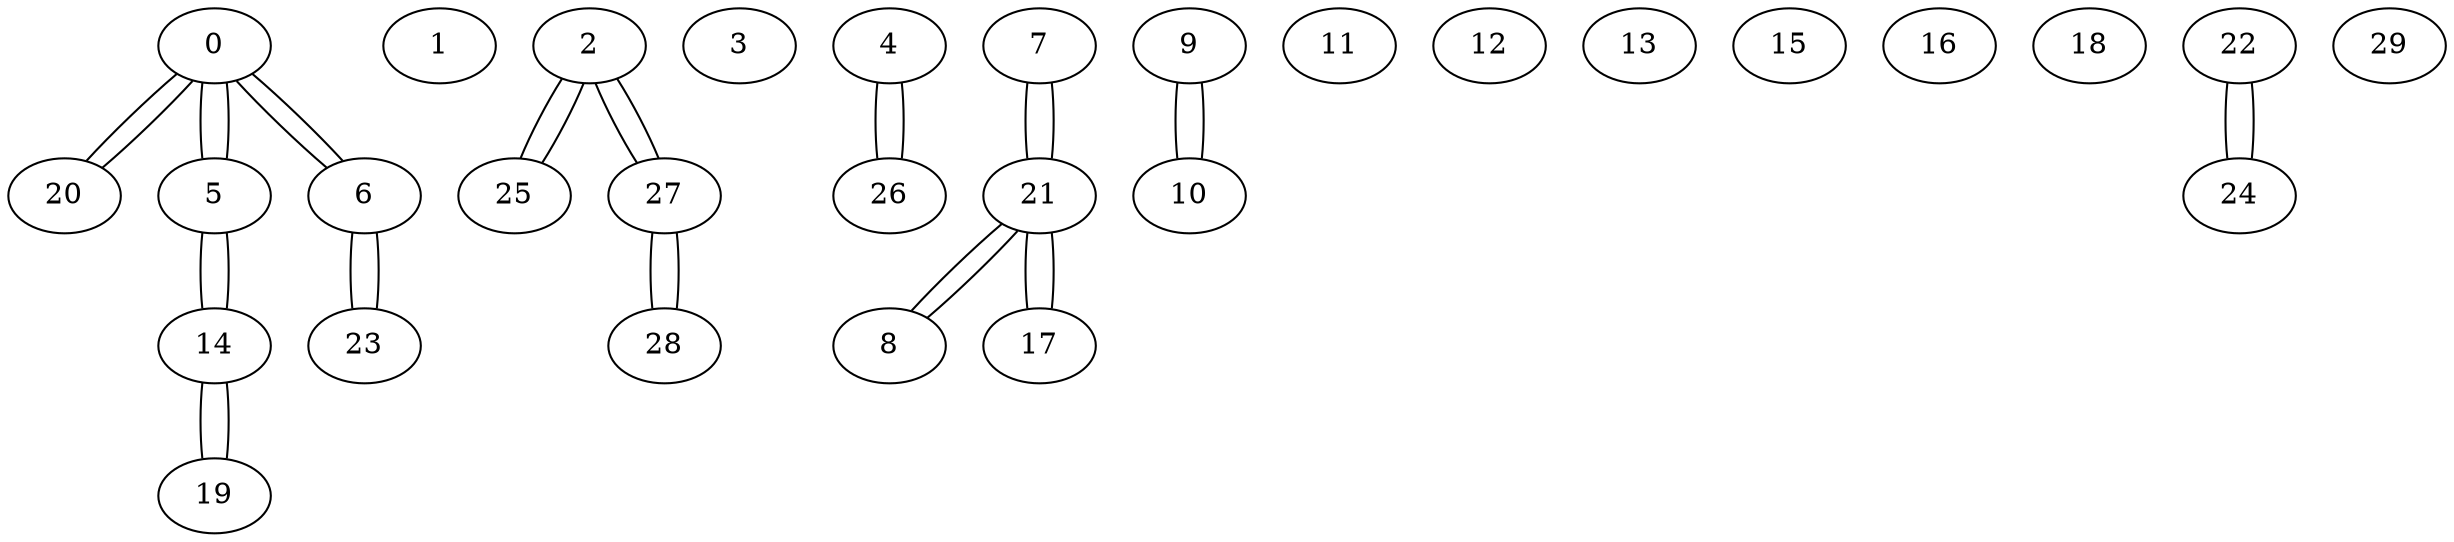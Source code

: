 graph abstract {
	0 -- {20 5 6 }
	1 -- {}
	2 -- {25 27 }
	3 -- {}
	4 -- {26 }
	5 -- {0 14 }
	6 -- {0 23 }
	7 -- {21 }
	8 -- {21 }
	9 -- {10 }
	10 -- {9 }
	11 -- {}
	12 -- {}
	13 -- {}
	14 -- {19 5 }
	15 -- {}
	16 -- {}
	17 -- {21 }
	18 -- {}
	19 -- {14 }
	20 -- {0 }
	21 -- {17 7 8 }
	22 -- {24 }
	23 -- {6 }
	24 -- {22 }
	25 -- {2 }
	26 -- {4 }
	27 -- {2 28 }
	28 -- {27 }
	29 -- {}
}